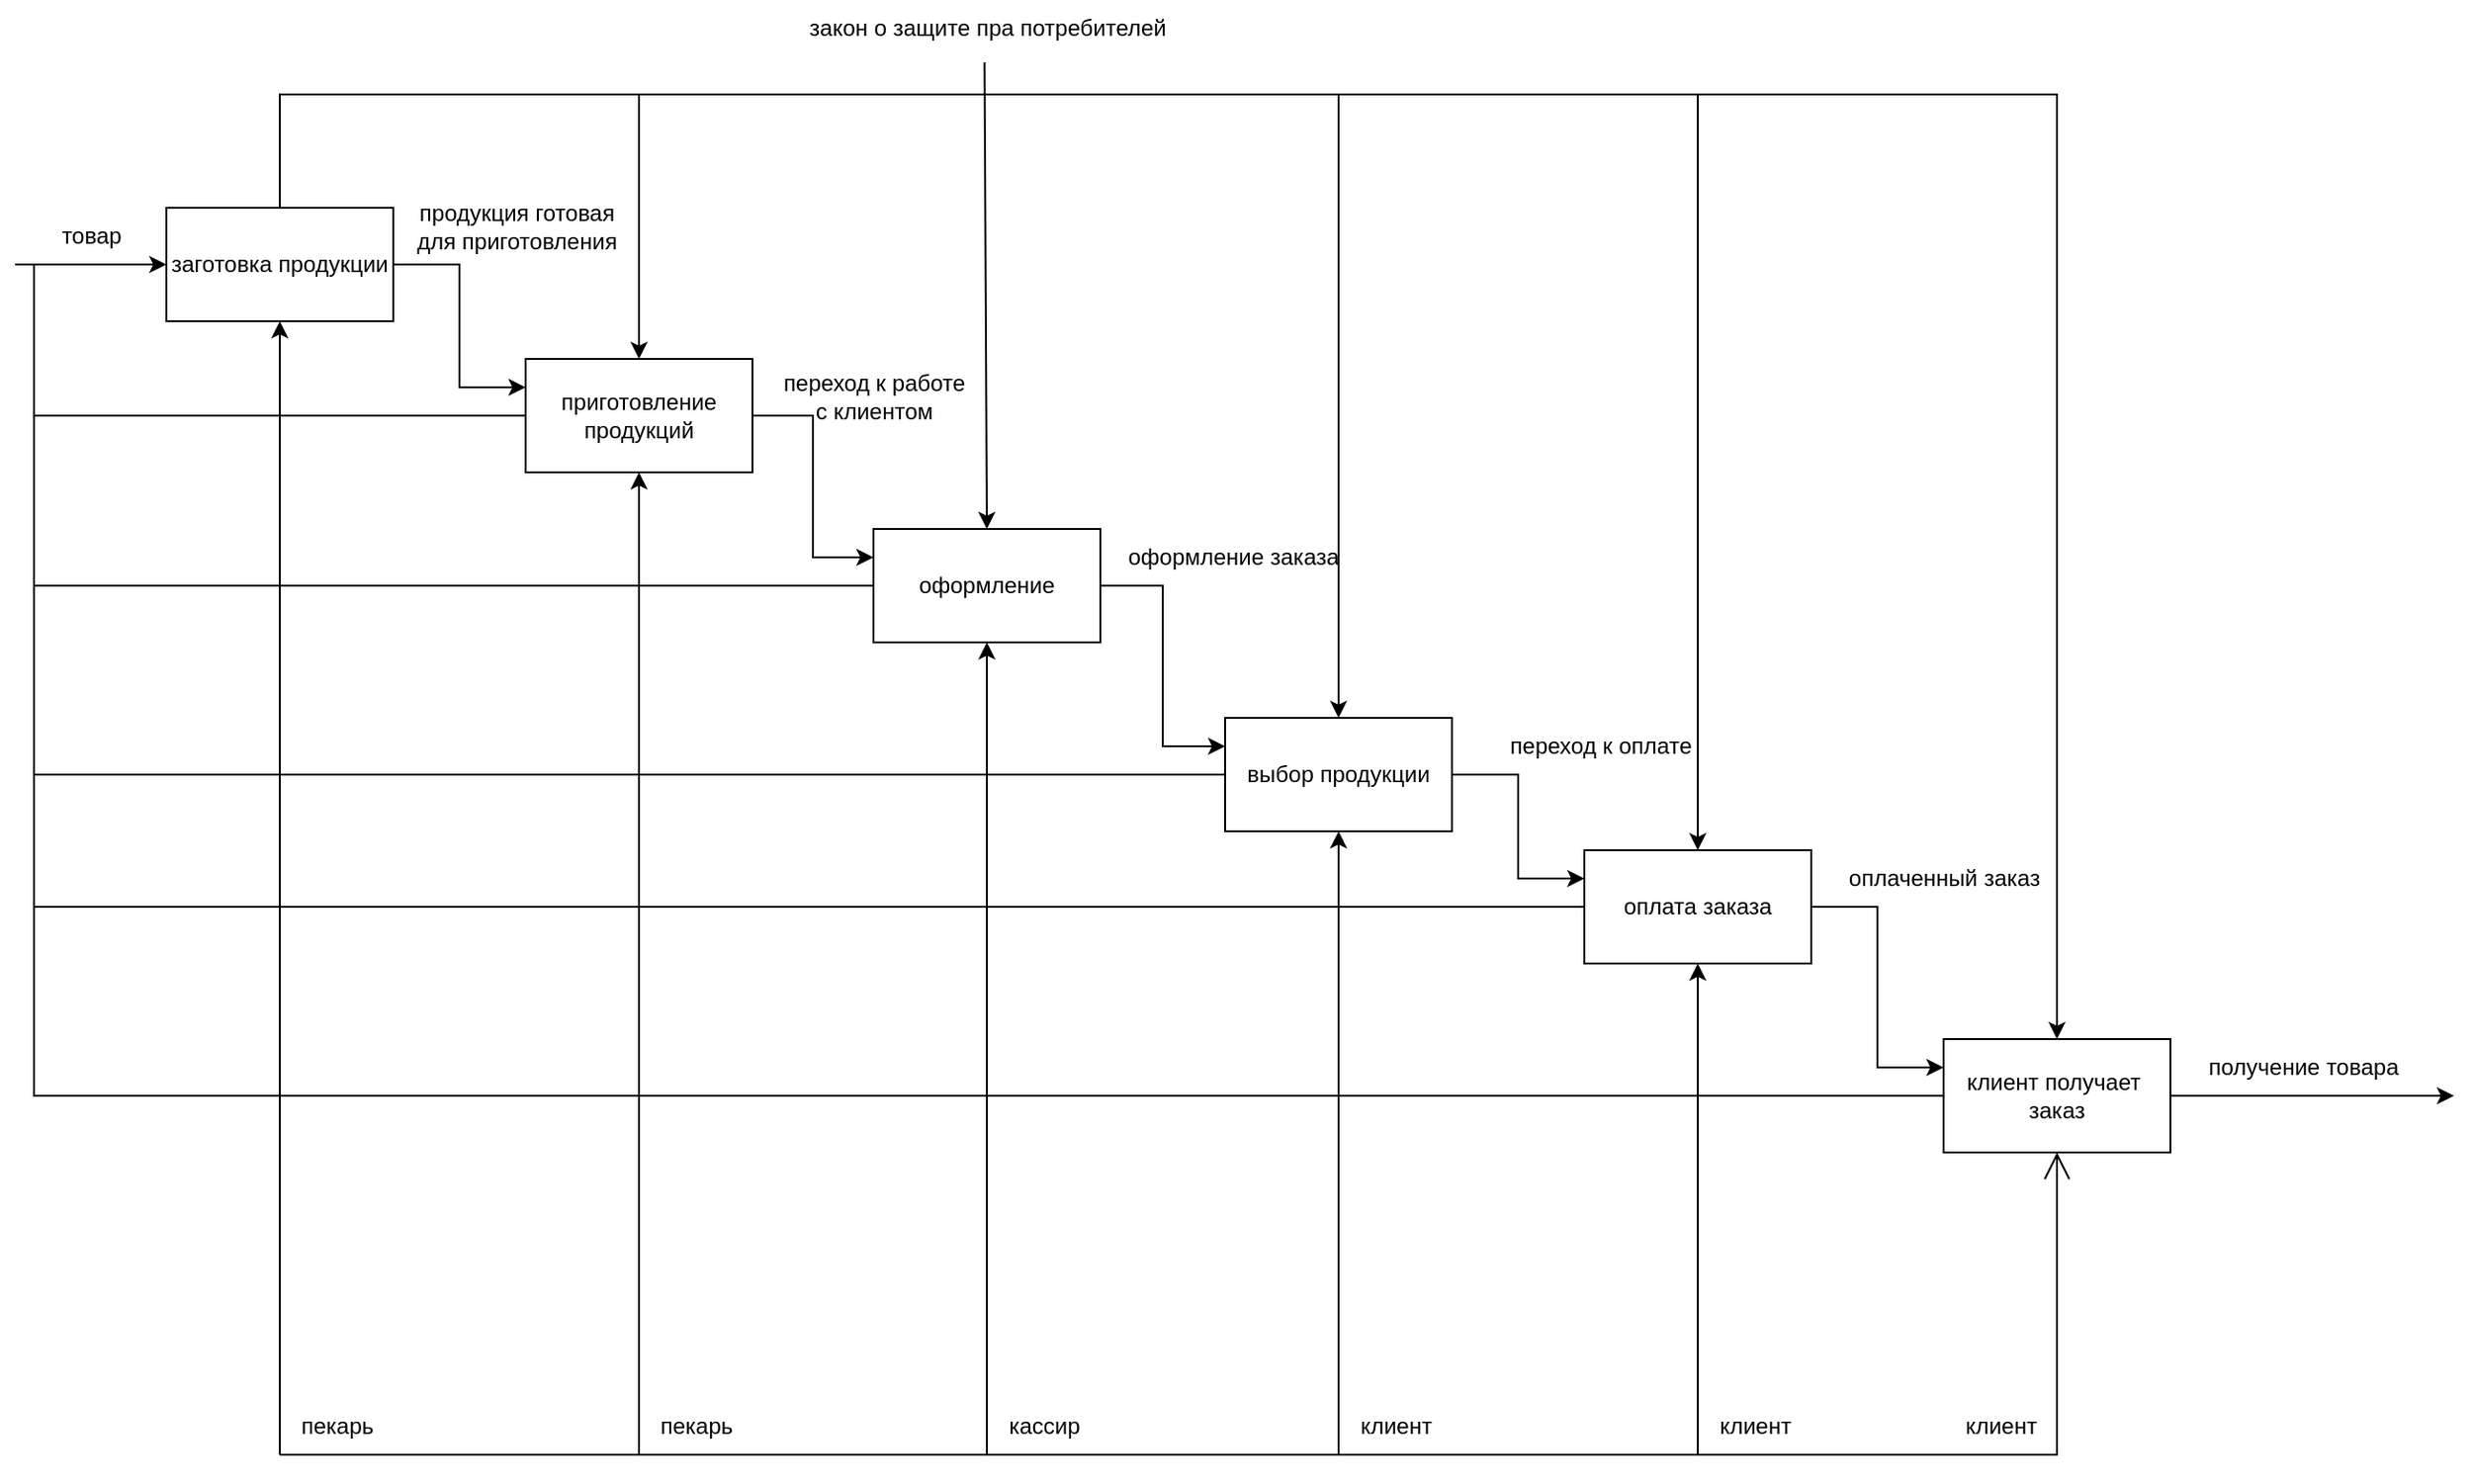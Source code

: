 <mxfile version="20.7.4" type="device"><diagram id="XMWLqCBZk73N2EKBlw8w" name="�������� 1"><mxGraphModel dx="3047" dy="2024" grid="1" gridSize="10" guides="1" tooltips="1" connect="1" arrows="1" fold="1" page="1" pageScale="1" pageWidth="827" pageHeight="1169" math="0" shadow="0"><root><mxCell id="0"/><mxCell id="1" parent="0"/><mxCell id="XZL8cXnn8KVkFYBGzCE_-10" style="edgeStyle=orthogonalEdgeStyle;rounded=0;orthogonalLoop=1;jettySize=auto;html=1;exitX=0.5;exitY=0;exitDx=0;exitDy=0;entryX=0.5;entryY=0;entryDx=0;entryDy=0;endArrow=block;endFill=1;startArrow=block;startFill=1;" parent="1" source="XZL8cXnn8KVkFYBGzCE_-6" edge="1"><mxGeometry relative="1" as="geometry"><Array as="points"><mxPoint y="20"/><mxPoint x="520" y="20"/></Array><mxPoint x="520" y="310" as="targetPoint"/></mxGeometry></mxCell><mxCell id="uY9WE3ywWVh3lCo6M4hi-14" style="edgeStyle=orthogonalEdgeStyle;rounded=0;orthogonalLoop=1;jettySize=auto;html=1;exitX=1;exitY=0.5;exitDx=0;exitDy=0;entryX=0;entryY=0.25;entryDx=0;entryDy=0;" edge="1" parent="1" source="uY9WE3ywWVh3lCo6M4hi-1" target="uY9WE3ywWVh3lCo6M4hi-3"><mxGeometry relative="1" as="geometry"/></mxCell><mxCell id="uY9WE3ywWVh3lCo6M4hi-1" value="выбор продукции" style="rounded=0;whiteSpace=wrap;html=1;" vertex="1" parent="1"><mxGeometry x="540" y="280" width="120" height="60" as="geometry"/></mxCell><mxCell id="uY9WE3ywWVh3lCo6M4hi-12" style="edgeStyle=orthogonalEdgeStyle;rounded=0;orthogonalLoop=1;jettySize=auto;html=1;exitX=1;exitY=0.5;exitDx=0;exitDy=0;entryX=0;entryY=0.25;entryDx=0;entryDy=0;" edge="1" parent="1" source="uY9WE3ywWVh3lCo6M4hi-2" target="uY9WE3ywWVh3lCo6M4hi-1"><mxGeometry relative="1" as="geometry"/></mxCell><mxCell id="uY9WE3ywWVh3lCo6M4hi-2" value="оформление" style="rounded=0;whiteSpace=wrap;html=1;" vertex="1" parent="1"><mxGeometry x="354" y="180" width="120" height="60" as="geometry"/></mxCell><mxCell id="uY9WE3ywWVh3lCo6M4hi-17" style="edgeStyle=orthogonalEdgeStyle;rounded=0;orthogonalLoop=1;jettySize=auto;html=1;exitX=1;exitY=0.5;exitDx=0;exitDy=0;entryX=0;entryY=0.25;entryDx=0;entryDy=0;" edge="1" parent="1" source="uY9WE3ywWVh3lCo6M4hi-3" target="uY9WE3ywWVh3lCo6M4hi-16"><mxGeometry relative="1" as="geometry"/></mxCell><mxCell id="uY9WE3ywWVh3lCo6M4hi-3" value="оплата заказа" style="rounded=0;whiteSpace=wrap;html=1;" vertex="1" parent="1"><mxGeometry x="730" y="350" width="120" height="60" as="geometry"/></mxCell><mxCell id="uY9WE3ywWVh3lCo6M4hi-10" style="edgeStyle=orthogonalEdgeStyle;rounded=0;orthogonalLoop=1;jettySize=auto;html=1;exitX=1;exitY=0.5;exitDx=0;exitDy=0;entryX=0;entryY=0.25;entryDx=0;entryDy=0;" edge="1" parent="1" source="uY9WE3ywWVh3lCo6M4hi-4" target="uY9WE3ywWVh3lCo6M4hi-2"><mxGeometry relative="1" as="geometry"/></mxCell><mxCell id="uY9WE3ywWVh3lCo6M4hi-4" value="приготовление продукций" style="rounded=0;whiteSpace=wrap;html=1;" vertex="1" parent="1"><mxGeometry x="170" y="90" width="120" height="60" as="geometry"/></mxCell><mxCell id="uY9WE3ywWVh3lCo6M4hi-8" style="edgeStyle=orthogonalEdgeStyle;rounded=0;orthogonalLoop=1;jettySize=auto;html=1;exitX=1;exitY=0.5;exitDx=0;exitDy=0;entryX=0;entryY=0.25;entryDx=0;entryDy=0;" edge="1" parent="1" source="uY9WE3ywWVh3lCo6M4hi-5" target="uY9WE3ywWVh3lCo6M4hi-4"><mxGeometry relative="1" as="geometry"/></mxCell><mxCell id="uY9WE3ywWVh3lCo6M4hi-32" style="edgeStyle=orthogonalEdgeStyle;rounded=0;orthogonalLoop=1;jettySize=auto;html=1;exitX=0.5;exitY=0;exitDx=0;exitDy=0;entryX=0.5;entryY=0;entryDx=0;entryDy=0;" edge="1" parent="1" source="uY9WE3ywWVh3lCo6M4hi-5" target="uY9WE3ywWVh3lCo6M4hi-16"><mxGeometry relative="1" as="geometry"><Array as="points"><mxPoint x="40" y="-50"/><mxPoint x="980" y="-50"/></Array></mxGeometry></mxCell><mxCell id="uY9WE3ywWVh3lCo6M4hi-5" value="заготовка продукции" style="rounded=0;whiteSpace=wrap;html=1;" vertex="1" parent="1"><mxGeometry x="-20" y="10" width="120" height="60" as="geometry"/></mxCell><mxCell id="uY9WE3ywWVh3lCo6M4hi-6" value="товар" style="text;html=1;align=center;verticalAlign=middle;resizable=0;points=[];autosize=1;strokeColor=none;fillColor=none;" vertex="1" parent="1"><mxGeometry x="-90" y="10" width="60" height="30" as="geometry"/></mxCell><mxCell id="uY9WE3ywWVh3lCo6M4hi-7" value="" style="endArrow=classic;html=1;rounded=0;entryX=0;entryY=0.5;entryDx=0;entryDy=0;" edge="1" parent="1" target="uY9WE3ywWVh3lCo6M4hi-5"><mxGeometry width="50" height="50" relative="1" as="geometry"><mxPoint x="-100" y="40" as="sourcePoint"/><mxPoint x="480" y="220" as="targetPoint"/></mxGeometry></mxCell><mxCell id="uY9WE3ywWVh3lCo6M4hi-9" value="продукция готовая&lt;br&gt;для приготовления" style="text;html=1;align=center;verticalAlign=middle;resizable=0;points=[];autosize=1;strokeColor=none;fillColor=none;" vertex="1" parent="1"><mxGeometry x="100" width="130" height="40" as="geometry"/></mxCell><mxCell id="uY9WE3ywWVh3lCo6M4hi-11" value="переход к работе&lt;br&gt;с клиентом" style="text;html=1;align=center;verticalAlign=middle;resizable=0;points=[];autosize=1;strokeColor=none;fillColor=none;" vertex="1" parent="1"><mxGeometry x="294" y="90" width="120" height="40" as="geometry"/></mxCell><mxCell id="uY9WE3ywWVh3lCo6M4hi-13" value="оформление заказа" style="text;html=1;align=center;verticalAlign=middle;resizable=0;points=[];autosize=1;strokeColor=none;fillColor=none;" vertex="1" parent="1"><mxGeometry x="474" y="180" width="140" height="30" as="geometry"/></mxCell><mxCell id="uY9WE3ywWVh3lCo6M4hi-15" value="переход к оплате&amp;nbsp;" style="text;html=1;align=center;verticalAlign=middle;resizable=0;points=[];autosize=1;strokeColor=none;fillColor=none;" vertex="1" parent="1"><mxGeometry x="680" y="280" width="120" height="30" as="geometry"/></mxCell><mxCell id="uY9WE3ywWVh3lCo6M4hi-38" style="edgeStyle=orthogonalEdgeStyle;rounded=0;orthogonalLoop=1;jettySize=auto;html=1;exitX=1;exitY=0.5;exitDx=0;exitDy=0;" edge="1" parent="1" source="uY9WE3ywWVh3lCo6M4hi-16"><mxGeometry relative="1" as="geometry"><mxPoint x="1190" y="480" as="targetPoint"/></mxGeometry></mxCell><mxCell id="uY9WE3ywWVh3lCo6M4hi-16" value="клиент получает&amp;nbsp;&lt;br&gt;заказ" style="rounded=0;whiteSpace=wrap;html=1;" vertex="1" parent="1"><mxGeometry x="920" y="450" width="120" height="60" as="geometry"/></mxCell><mxCell id="uY9WE3ywWVh3lCo6M4hi-18" value="оплаченный заказ" style="text;html=1;align=center;verticalAlign=middle;resizable=0;points=[];autosize=1;strokeColor=none;fillColor=none;" vertex="1" parent="1"><mxGeometry x="860" y="350" width="120" height="30" as="geometry"/></mxCell><mxCell id="uY9WE3ywWVh3lCo6M4hi-20" value="" style="endArrow=classic;html=1;rounded=0;entryX=0.5;entryY=1;entryDx=0;entryDy=0;" edge="1" parent="1" target="uY9WE3ywWVh3lCo6M4hi-3"><mxGeometry width="50" height="50" relative="1" as="geometry"><mxPoint x="790" y="670" as="sourcePoint"/><mxPoint x="870" y="360" as="targetPoint"/></mxGeometry></mxCell><mxCell id="uY9WE3ywWVh3lCo6M4hi-21" value="" style="endArrow=classic;html=1;rounded=0;entryX=0.5;entryY=1;entryDx=0;entryDy=0;" edge="1" parent="1" target="uY9WE3ywWVh3lCo6M4hi-1"><mxGeometry width="50" height="50" relative="1" as="geometry"><mxPoint x="600" y="670" as="sourcePoint"/><mxPoint x="870" y="360" as="targetPoint"/></mxGeometry></mxCell><mxCell id="uY9WE3ywWVh3lCo6M4hi-22" value="" style="endArrow=classic;html=1;rounded=0;entryX=0.5;entryY=1;entryDx=0;entryDy=0;" edge="1" parent="1" target="uY9WE3ywWVh3lCo6M4hi-2"><mxGeometry width="50" height="50" relative="1" as="geometry"><mxPoint x="414" y="670" as="sourcePoint"/><mxPoint x="870" y="360" as="targetPoint"/></mxGeometry></mxCell><mxCell id="uY9WE3ywWVh3lCo6M4hi-23" value="" style="endArrow=classic;html=1;rounded=0;entryX=0.5;entryY=1;entryDx=0;entryDy=0;" edge="1" parent="1" target="uY9WE3ywWVh3lCo6M4hi-4"><mxGeometry width="50" height="50" relative="1" as="geometry"><mxPoint x="230" y="670" as="sourcePoint"/><mxPoint x="870" y="360" as="targetPoint"/></mxGeometry></mxCell><mxCell id="uY9WE3ywWVh3lCo6M4hi-24" value="" style="endArrow=classic;html=1;rounded=0;entryX=0.5;entryY=1;entryDx=0;entryDy=0;" edge="1" parent="1" target="uY9WE3ywWVh3lCo6M4hi-5"><mxGeometry width="50" height="50" relative="1" as="geometry"><mxPoint x="40" y="670" as="sourcePoint"/><mxPoint x="870" y="360" as="targetPoint"/></mxGeometry></mxCell><mxCell id="uY9WE3ywWVh3lCo6M4hi-25" value="клиент" style="text;html=1;align=center;verticalAlign=middle;resizable=0;points=[];autosize=1;strokeColor=none;fillColor=none;" vertex="1" parent="1"><mxGeometry x="920" y="640" width="60" height="30" as="geometry"/></mxCell><mxCell id="uY9WE3ywWVh3lCo6M4hi-26" value="клиент" style="text;html=1;align=center;verticalAlign=middle;resizable=0;points=[];autosize=1;strokeColor=none;fillColor=none;" vertex="1" parent="1"><mxGeometry x="790" y="640" width="60" height="30" as="geometry"/></mxCell><mxCell id="uY9WE3ywWVh3lCo6M4hi-27" value="клиент" style="text;html=1;align=center;verticalAlign=middle;resizable=0;points=[];autosize=1;strokeColor=none;fillColor=none;" vertex="1" parent="1"><mxGeometry x="600" y="640" width="60" height="30" as="geometry"/></mxCell><mxCell id="uY9WE3ywWVh3lCo6M4hi-28" value="кассир" style="text;html=1;align=center;verticalAlign=middle;resizable=0;points=[];autosize=1;strokeColor=none;fillColor=none;" vertex="1" parent="1"><mxGeometry x="414" y="640" width="60" height="30" as="geometry"/></mxCell><mxCell id="uY9WE3ywWVh3lCo6M4hi-29" value="пекарь" style="text;html=1;align=center;verticalAlign=middle;resizable=0;points=[];autosize=1;strokeColor=none;fillColor=none;" vertex="1" parent="1"><mxGeometry x="230" y="640" width="60" height="30" as="geometry"/></mxCell><mxCell id="uY9WE3ywWVh3lCo6M4hi-30" value="пекарь" style="text;html=1;align=center;verticalAlign=middle;resizable=0;points=[];autosize=1;strokeColor=none;fillColor=none;" vertex="1" parent="1"><mxGeometry x="40" y="640" width="60" height="30" as="geometry"/></mxCell><mxCell id="uY9WE3ywWVh3lCo6M4hi-31" value="закон о защите пра потребителей" style="text;html=1;align=center;verticalAlign=middle;resizable=0;points=[];autosize=1;strokeColor=none;fillColor=none;" vertex="1" parent="1"><mxGeometry x="309" y="-100" width="210" height="30" as="geometry"/></mxCell><mxCell id="uY9WE3ywWVh3lCo6M4hi-34" value="" style="endArrow=classic;html=1;rounded=0;entryX=0.5;entryY=0;entryDx=0;entryDy=0;exitX=0.494;exitY=1.1;exitDx=0;exitDy=0;exitPerimeter=0;" edge="1" parent="1" source="uY9WE3ywWVh3lCo6M4hi-31" target="uY9WE3ywWVh3lCo6M4hi-2"><mxGeometry width="50" height="50" relative="1" as="geometry"><mxPoint x="440" y="-10" as="sourcePoint"/><mxPoint x="630" y="200" as="targetPoint"/></mxGeometry></mxCell><mxCell id="uY9WE3ywWVh3lCo6M4hi-36" value="" style="endArrow=open;endFill=1;endSize=12;html=1;rounded=0;entryX=0.5;entryY=1;entryDx=0;entryDy=0;" edge="1" parent="1" target="uY9WE3ywWVh3lCo6M4hi-16"><mxGeometry width="160" relative="1" as="geometry"><mxPoint x="40" y="670" as="sourcePoint"/><mxPoint x="1000" y="690" as="targetPoint"/><Array as="points"><mxPoint x="980" y="670"/></Array></mxGeometry></mxCell><mxCell id="uY9WE3ywWVh3lCo6M4hi-39" value="получение товара" style="text;html=1;align=center;verticalAlign=middle;resizable=0;points=[];autosize=1;strokeColor=none;fillColor=none;" vertex="1" parent="1"><mxGeometry x="1050" y="450" width="120" height="30" as="geometry"/></mxCell><mxCell id="uY9WE3ywWVh3lCo6M4hi-40" value="" style="endArrow=none;html=1;rounded=0;exitX=0;exitY=0.5;exitDx=0;exitDy=0;" edge="1" parent="1" source="uY9WE3ywWVh3lCo6M4hi-16"><mxGeometry width="50" height="50" relative="1" as="geometry"><mxPoint x="-90" y="470" as="sourcePoint"/><mxPoint x="-90" y="40" as="targetPoint"/><Array as="points"><mxPoint x="-90" y="480"/></Array></mxGeometry></mxCell><mxCell id="uY9WE3ywWVh3lCo6M4hi-41" value="" style="endArrow=classic;html=1;rounded=0;entryX=0.5;entryY=0;entryDx=0;entryDy=0;" edge="1" parent="1" target="uY9WE3ywWVh3lCo6M4hi-3"><mxGeometry width="50" height="50" relative="1" as="geometry"><mxPoint x="790" y="-50" as="sourcePoint"/><mxPoint x="820" y="250" as="targetPoint"/></mxGeometry></mxCell><mxCell id="uY9WE3ywWVh3lCo6M4hi-42" value="" style="endArrow=classic;html=1;rounded=0;entryX=0.5;entryY=0;entryDx=0;entryDy=0;" edge="1" parent="1" target="uY9WE3ywWVh3lCo6M4hi-1"><mxGeometry width="50" height="50" relative="1" as="geometry"><mxPoint x="600" y="-50" as="sourcePoint"/><mxPoint x="820" y="250" as="targetPoint"/></mxGeometry></mxCell><mxCell id="uY9WE3ywWVh3lCo6M4hi-43" value="" style="endArrow=classic;html=1;rounded=0;entryX=0.5;entryY=0;entryDx=0;entryDy=0;" edge="1" parent="1" target="uY9WE3ywWVh3lCo6M4hi-4"><mxGeometry width="50" height="50" relative="1" as="geometry"><mxPoint x="230" y="-50" as="sourcePoint"/><mxPoint x="820" y="250" as="targetPoint"/></mxGeometry></mxCell><mxCell id="uY9WE3ywWVh3lCo6M4hi-44" value="" style="endArrow=none;html=1;rounded=0;entryX=0;entryY=0.5;entryDx=0;entryDy=0;" edge="1" parent="1" target="uY9WE3ywWVh3lCo6M4hi-4"><mxGeometry width="50" height="50" relative="1" as="geometry"><mxPoint x="-90" y="120" as="sourcePoint"/><mxPoint x="820" y="250" as="targetPoint"/></mxGeometry></mxCell><mxCell id="uY9WE3ywWVh3lCo6M4hi-45" value="" style="endArrow=none;html=1;rounded=0;entryX=0;entryY=0.5;entryDx=0;entryDy=0;" edge="1" parent="1" target="uY9WE3ywWVh3lCo6M4hi-2"><mxGeometry width="50" height="50" relative="1" as="geometry"><mxPoint x="-90" y="210" as="sourcePoint"/><mxPoint x="820" y="250" as="targetPoint"/></mxGeometry></mxCell><mxCell id="uY9WE3ywWVh3lCo6M4hi-46" value="" style="endArrow=none;html=1;rounded=0;entryX=0;entryY=0.5;entryDx=0;entryDy=0;" edge="1" parent="1" target="uY9WE3ywWVh3lCo6M4hi-1"><mxGeometry width="50" height="50" relative="1" as="geometry"><mxPoint x="-90" y="310" as="sourcePoint"/><mxPoint x="820" y="250" as="targetPoint"/></mxGeometry></mxCell><mxCell id="uY9WE3ywWVh3lCo6M4hi-47" value="" style="endArrow=none;html=1;rounded=0;exitX=0;exitY=0.5;exitDx=0;exitDy=0;" edge="1" parent="1" source="uY9WE3ywWVh3lCo6M4hi-3"><mxGeometry width="50" height="50" relative="1" as="geometry"><mxPoint x="770" y="300" as="sourcePoint"/><mxPoint x="-90" y="380" as="targetPoint"/></mxGeometry></mxCell></root></mxGraphModel></diagram></mxfile>